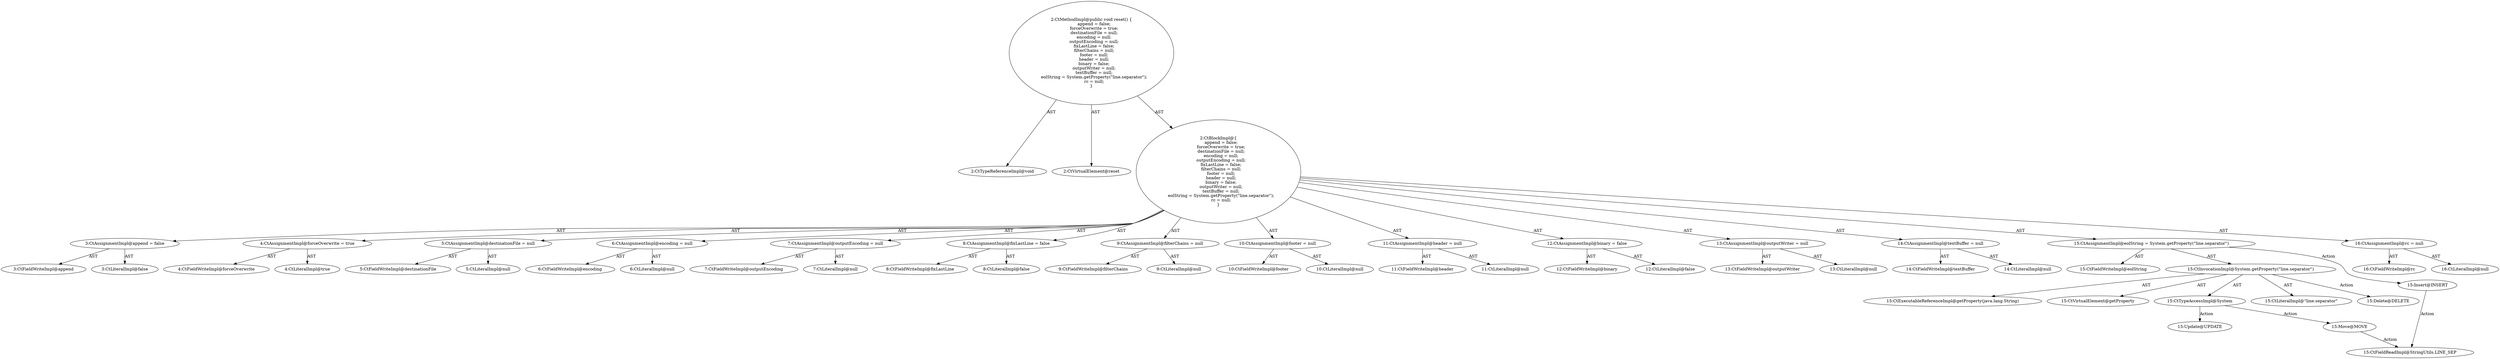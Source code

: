 digraph "reset#?" {
0 [label="2:CtTypeReferenceImpl@void" shape=ellipse]
1 [label="2:CtVirtualElement@reset" shape=ellipse]
2 [label="3:CtFieldWriteImpl@append" shape=ellipse]
3 [label="3:CtLiteralImpl@false" shape=ellipse]
4 [label="3:CtAssignmentImpl@append = false" shape=ellipse]
5 [label="4:CtFieldWriteImpl@forceOverwrite" shape=ellipse]
6 [label="4:CtLiteralImpl@true" shape=ellipse]
7 [label="4:CtAssignmentImpl@forceOverwrite = true" shape=ellipse]
8 [label="5:CtFieldWriteImpl@destinationFile" shape=ellipse]
9 [label="5:CtLiteralImpl@null" shape=ellipse]
10 [label="5:CtAssignmentImpl@destinationFile = null" shape=ellipse]
11 [label="6:CtFieldWriteImpl@encoding" shape=ellipse]
12 [label="6:CtLiteralImpl@null" shape=ellipse]
13 [label="6:CtAssignmentImpl@encoding = null" shape=ellipse]
14 [label="7:CtFieldWriteImpl@outputEncoding" shape=ellipse]
15 [label="7:CtLiteralImpl@null" shape=ellipse]
16 [label="7:CtAssignmentImpl@outputEncoding = null" shape=ellipse]
17 [label="8:CtFieldWriteImpl@fixLastLine" shape=ellipse]
18 [label="8:CtLiteralImpl@false" shape=ellipse]
19 [label="8:CtAssignmentImpl@fixLastLine = false" shape=ellipse]
20 [label="9:CtFieldWriteImpl@filterChains" shape=ellipse]
21 [label="9:CtLiteralImpl@null" shape=ellipse]
22 [label="9:CtAssignmentImpl@filterChains = null" shape=ellipse]
23 [label="10:CtFieldWriteImpl@footer" shape=ellipse]
24 [label="10:CtLiteralImpl@null" shape=ellipse]
25 [label="10:CtAssignmentImpl@footer = null" shape=ellipse]
26 [label="11:CtFieldWriteImpl@header" shape=ellipse]
27 [label="11:CtLiteralImpl@null" shape=ellipse]
28 [label="11:CtAssignmentImpl@header = null" shape=ellipse]
29 [label="12:CtFieldWriteImpl@binary" shape=ellipse]
30 [label="12:CtLiteralImpl@false" shape=ellipse]
31 [label="12:CtAssignmentImpl@binary = false" shape=ellipse]
32 [label="13:CtFieldWriteImpl@outputWriter" shape=ellipse]
33 [label="13:CtLiteralImpl@null" shape=ellipse]
34 [label="13:CtAssignmentImpl@outputWriter = null" shape=ellipse]
35 [label="14:CtFieldWriteImpl@textBuffer" shape=ellipse]
36 [label="14:CtLiteralImpl@null" shape=ellipse]
37 [label="14:CtAssignmentImpl@textBuffer = null" shape=ellipse]
38 [label="15:CtFieldWriteImpl@eolString" shape=ellipse]
39 [label="15:CtExecutableReferenceImpl@getProperty(java.lang.String)" shape=ellipse]
40 [label="15:CtVirtualElement@getProperty" shape=ellipse]
41 [label="15:CtTypeAccessImpl@System" shape=ellipse]
42 [label="15:CtLiteralImpl@\"line.separator\"" shape=ellipse]
43 [label="15:CtInvocationImpl@System.getProperty(\"line.separator\")" shape=ellipse]
44 [label="15:CtAssignmentImpl@eolString = System.getProperty(\"line.separator\")" shape=ellipse]
45 [label="16:CtFieldWriteImpl@rc" shape=ellipse]
46 [label="16:CtLiteralImpl@null" shape=ellipse]
47 [label="16:CtAssignmentImpl@rc = null" shape=ellipse]
48 [label="2:CtBlockImpl@\{
    append = false;
    forceOverwrite = true;
    destinationFile = null;
    encoding = null;
    outputEncoding = null;
    fixLastLine = false;
    filterChains = null;
    footer = null;
    header = null;
    binary = false;
    outputWriter = null;
    textBuffer = null;
    eolString = System.getProperty(\"line.separator\");
    rc = null;
\}" shape=ellipse]
49 [label="2:CtMethodImpl@public void reset() \{
    append = false;
    forceOverwrite = true;
    destinationFile = null;
    encoding = null;
    outputEncoding = null;
    fixLastLine = false;
    filterChains = null;
    footer = null;
    header = null;
    binary = false;
    outputWriter = null;
    textBuffer = null;
    eolString = System.getProperty(\"line.separator\");
    rc = null;
\}" shape=ellipse]
50 [label="15:Update@UPDATE" shape=ellipse]
51 [label="15:Delete@DELETE" shape=ellipse]
52 [label="15:Insert@INSERT" shape=ellipse]
53 [label="15:CtFieldReadImpl@StringUtils.LINE_SEP" shape=ellipse]
54 [label="15:Move@MOVE" shape=ellipse]
4 -> 2 [label="AST"];
4 -> 3 [label="AST"];
7 -> 5 [label="AST"];
7 -> 6 [label="AST"];
10 -> 8 [label="AST"];
10 -> 9 [label="AST"];
13 -> 11 [label="AST"];
13 -> 12 [label="AST"];
16 -> 14 [label="AST"];
16 -> 15 [label="AST"];
19 -> 17 [label="AST"];
19 -> 18 [label="AST"];
22 -> 20 [label="AST"];
22 -> 21 [label="AST"];
25 -> 23 [label="AST"];
25 -> 24 [label="AST"];
28 -> 26 [label="AST"];
28 -> 27 [label="AST"];
31 -> 29 [label="AST"];
31 -> 30 [label="AST"];
34 -> 32 [label="AST"];
34 -> 33 [label="AST"];
37 -> 35 [label="AST"];
37 -> 36 [label="AST"];
41 -> 50 [label="Action"];
41 -> 54 [label="Action"];
43 -> 40 [label="AST"];
43 -> 41 [label="AST"];
43 -> 39 [label="AST"];
43 -> 42 [label="AST"];
43 -> 51 [label="Action"];
44 -> 38 [label="AST"];
44 -> 43 [label="AST"];
44 -> 52 [label="Action"];
47 -> 45 [label="AST"];
47 -> 46 [label="AST"];
48 -> 4 [label="AST"];
48 -> 7 [label="AST"];
48 -> 10 [label="AST"];
48 -> 13 [label="AST"];
48 -> 16 [label="AST"];
48 -> 19 [label="AST"];
48 -> 22 [label="AST"];
48 -> 25 [label="AST"];
48 -> 28 [label="AST"];
48 -> 31 [label="AST"];
48 -> 34 [label="AST"];
48 -> 37 [label="AST"];
48 -> 44 [label="AST"];
48 -> 47 [label="AST"];
49 -> 1 [label="AST"];
49 -> 0 [label="AST"];
49 -> 48 [label="AST"];
52 -> 53 [label="Action"];
54 -> 53 [label="Action"];
}